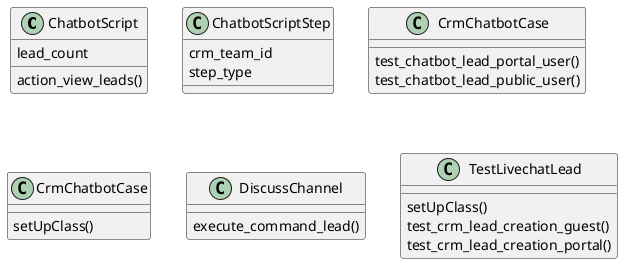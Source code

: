 @startuml classes_crm_livechat
set namespaceSeparator none
class "ChatbotScript" as odoo_src.odoo.addons.crm_livechat.models.chatbot_script.ChatbotScript {
  lead_count
  action_view_leads()
}
class "ChatbotScriptStep" as odoo_src.odoo.addons.crm_livechat.models.chatbot_script_step.ChatbotScriptStep {
  crm_team_id
  step_type
}
class "CrmChatbotCase" as odoo_src.odoo.addons.crm_livechat.tests.test_chatbot_lead.CrmChatbotCase {
  test_chatbot_lead_portal_user()
  test_chatbot_lead_public_user()
}
class "CrmChatbotCase" as odoo_src.odoo.addons.crm_livechat.tests.chatbot_common.CrmChatbotCase {
  setUpClass()
}
class "DiscussChannel" as odoo_src.odoo.addons.crm_livechat.models.discuss_channel.DiscussChannel {
  execute_command_lead()
}
class "TestLivechatLead" as odoo_src.odoo.addons.crm_livechat.tests.test_crm_lead.TestLivechatLead {
  setUpClass()
  test_crm_lead_creation_guest()
  test_crm_lead_creation_portal()
}
@enduml
